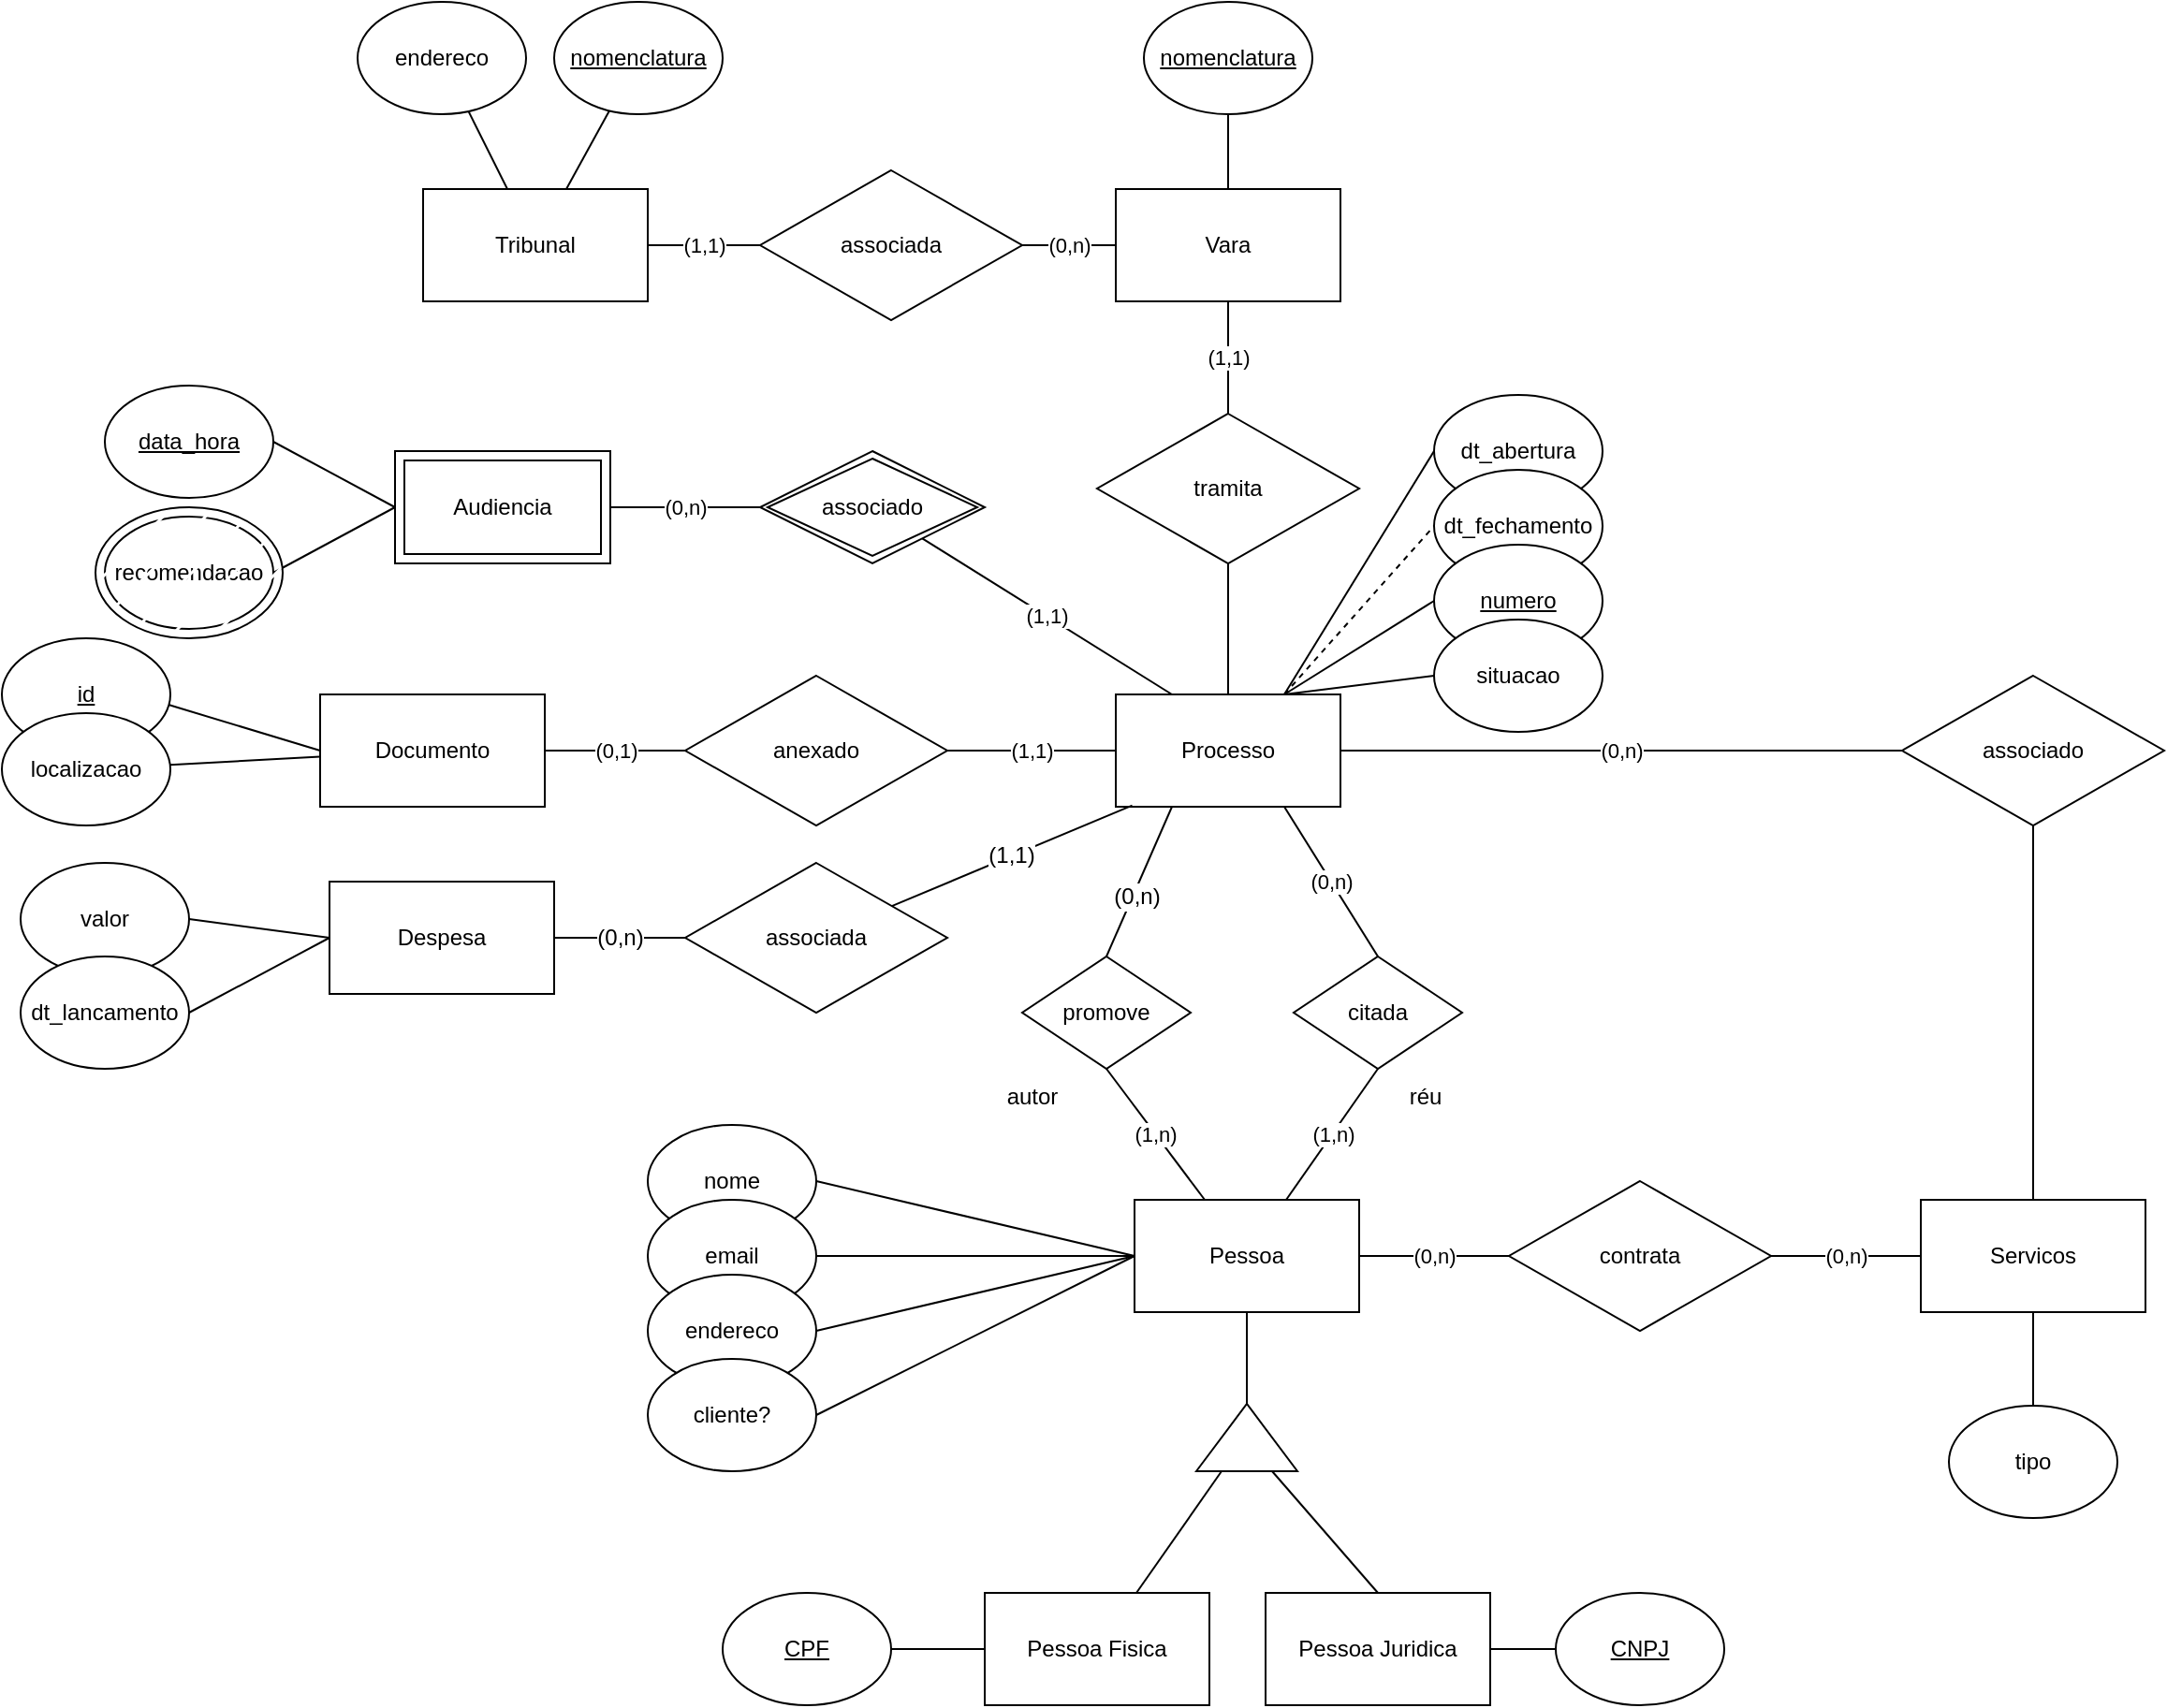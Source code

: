 <mxfile version="20.5.3" type="github">
  <diagram id="K0ar7Cwse-SMh7XNLmQT" name="Página-1">
    <mxGraphModel dx="1618" dy="934" grid="1" gridSize="10" guides="1" tooltips="1" connect="1" arrows="1" fold="1" page="0" pageScale="1" pageWidth="1600" pageHeight="1200" math="0" shadow="0">
      <root>
        <mxCell id="0" />
        <mxCell id="1" parent="0" />
        <mxCell id="tJY3ev-YgHuVydlI8XcM-3" style="edgeStyle=orthogonalEdgeStyle;rounded=0;orthogonalLoop=1;jettySize=auto;html=1;entryX=1;entryY=0.5;entryDx=0;entryDy=0;strokeColor=none;endArrow=none;endFill=0;" edge="1" parent="1" source="tJY3ev-YgHuVydlI8XcM-1" target="tJY3ev-YgHuVydlI8XcM-2">
          <mxGeometry relative="1" as="geometry" />
        </mxCell>
        <mxCell id="tJY3ev-YgHuVydlI8XcM-4" style="edgeStyle=orthogonalEdgeStyle;rounded=0;orthogonalLoop=1;jettySize=auto;html=1;endArrow=none;endFill=0;" edge="1" parent="1" source="tJY3ev-YgHuVydlI8XcM-1" target="tJY3ev-YgHuVydlI8XcM-2">
          <mxGeometry relative="1" as="geometry" />
        </mxCell>
        <mxCell id="tJY3ev-YgHuVydlI8XcM-11" value="(0,n)" style="edgeStyle=none;rounded=0;orthogonalLoop=1;jettySize=auto;html=1;exitX=1;exitY=0.5;exitDx=0;exitDy=0;entryX=0;entryY=0.5;entryDx=0;entryDy=0;endArrow=none;endFill=0;" edge="1" parent="1" source="tJY3ev-YgHuVydlI8XcM-1" target="tJY3ev-YgHuVydlI8XcM-9">
          <mxGeometry relative="1" as="geometry" />
        </mxCell>
        <mxCell id="tJY3ev-YgHuVydlI8XcM-99" style="edgeStyle=none;rounded=0;orthogonalLoop=1;jettySize=auto;html=1;exitX=0;exitY=0.5;exitDx=0;exitDy=0;entryX=1;entryY=0.5;entryDx=0;entryDy=0;fontFamily=Helvetica;fontSize=12;fontColor=default;endArrow=none;endFill=0;" edge="1" parent="1" source="tJY3ev-YgHuVydlI8XcM-1" target="tJY3ev-YgHuVydlI8XcM-32">
          <mxGeometry relative="1" as="geometry" />
        </mxCell>
        <mxCell id="tJY3ev-YgHuVydlI8XcM-100" style="edgeStyle=none;rounded=0;orthogonalLoop=1;jettySize=auto;html=1;exitX=0;exitY=0.5;exitDx=0;exitDy=0;entryX=1;entryY=0.5;entryDx=0;entryDy=0;fontFamily=Helvetica;fontSize=12;fontColor=default;endArrow=none;endFill=0;" edge="1" parent="1" source="tJY3ev-YgHuVydlI8XcM-1" target="tJY3ev-YgHuVydlI8XcM-33">
          <mxGeometry relative="1" as="geometry" />
        </mxCell>
        <mxCell id="tJY3ev-YgHuVydlI8XcM-101" style="edgeStyle=none;rounded=0;orthogonalLoop=1;jettySize=auto;html=1;exitX=0;exitY=0.5;exitDx=0;exitDy=0;entryX=1;entryY=0.5;entryDx=0;entryDy=0;fontFamily=Helvetica;fontSize=12;fontColor=default;endArrow=none;endFill=0;" edge="1" parent="1" source="tJY3ev-YgHuVydlI8XcM-1" target="tJY3ev-YgHuVydlI8XcM-34">
          <mxGeometry relative="1" as="geometry" />
        </mxCell>
        <mxCell id="tJY3ev-YgHuVydlI8XcM-102" style="edgeStyle=none;rounded=0;orthogonalLoop=1;jettySize=auto;html=1;exitX=0;exitY=0.5;exitDx=0;exitDy=0;entryX=1;entryY=0.5;entryDx=0;entryDy=0;fontFamily=Helvetica;fontSize=12;fontColor=default;endArrow=none;endFill=0;" edge="1" parent="1" source="tJY3ev-YgHuVydlI8XcM-1" target="tJY3ev-YgHuVydlI8XcM-98">
          <mxGeometry relative="1" as="geometry" />
        </mxCell>
        <mxCell id="tJY3ev-YgHuVydlI8XcM-1" value="Pessoa" style="rounded=0;whiteSpace=wrap;html=1;" vertex="1" parent="1">
          <mxGeometry x="815" y="785" width="120" height="60" as="geometry" />
        </mxCell>
        <mxCell id="tJY3ev-YgHuVydlI8XcM-2" value="" style="triangle;whiteSpace=wrap;html=1;rotation=-90;" vertex="1" parent="1">
          <mxGeometry x="857" y="885" width="36" height="54" as="geometry" />
        </mxCell>
        <mxCell id="tJY3ev-YgHuVydlI8XcM-7" style="edgeStyle=none;rounded=0;orthogonalLoop=1;jettySize=auto;html=1;entryX=0;entryY=0.25;entryDx=0;entryDy=0;endArrow=none;endFill=0;" edge="1" parent="1" source="tJY3ev-YgHuVydlI8XcM-5" target="tJY3ev-YgHuVydlI8XcM-2">
          <mxGeometry relative="1" as="geometry" />
        </mxCell>
        <mxCell id="tJY3ev-YgHuVydlI8XcM-5" value="Pessoa Fisica" style="rounded=0;whiteSpace=wrap;html=1;" vertex="1" parent="1">
          <mxGeometry x="735" y="995" width="120" height="60" as="geometry" />
        </mxCell>
        <mxCell id="tJY3ev-YgHuVydlI8XcM-8" style="edgeStyle=none;rounded=0;orthogonalLoop=1;jettySize=auto;html=1;exitX=0.5;exitY=0;exitDx=0;exitDy=0;entryX=0;entryY=0.75;entryDx=0;entryDy=0;endArrow=none;endFill=0;" edge="1" parent="1" source="tJY3ev-YgHuVydlI8XcM-6" target="tJY3ev-YgHuVydlI8XcM-2">
          <mxGeometry relative="1" as="geometry" />
        </mxCell>
        <mxCell id="tJY3ev-YgHuVydlI8XcM-6" value="Pessoa Juridica" style="rounded=0;whiteSpace=wrap;html=1;" vertex="1" parent="1">
          <mxGeometry x="885" y="995" width="120" height="60" as="geometry" />
        </mxCell>
        <mxCell id="tJY3ev-YgHuVydlI8XcM-12" value="(0,n)" style="edgeStyle=none;rounded=0;orthogonalLoop=1;jettySize=auto;html=1;endArrow=none;endFill=0;" edge="1" parent="1" source="tJY3ev-YgHuVydlI8XcM-9" target="tJY3ev-YgHuVydlI8XcM-10">
          <mxGeometry relative="1" as="geometry" />
        </mxCell>
        <mxCell id="tJY3ev-YgHuVydlI8XcM-9" value="contrata" style="rhombus;whiteSpace=wrap;html=1;" vertex="1" parent="1">
          <mxGeometry x="1015" y="775" width="140" height="80" as="geometry" />
        </mxCell>
        <mxCell id="tJY3ev-YgHuVydlI8XcM-10" value="Servicos" style="rounded=0;whiteSpace=wrap;html=1;" vertex="1" parent="1">
          <mxGeometry x="1235" y="785" width="120" height="60" as="geometry" />
        </mxCell>
        <mxCell id="tJY3ev-YgHuVydlI8XcM-14" style="edgeStyle=none;rounded=0;orthogonalLoop=1;jettySize=auto;html=1;exitX=0.5;exitY=0;exitDx=0;exitDy=0;entryX=0.5;entryY=1;entryDx=0;entryDy=0;endArrow=none;endFill=0;" edge="1" parent="1" source="tJY3ev-YgHuVydlI8XcM-13" target="tJY3ev-YgHuVydlI8XcM-10">
          <mxGeometry relative="1" as="geometry" />
        </mxCell>
        <mxCell id="tJY3ev-YgHuVydlI8XcM-13" value="tipo" style="ellipse;whiteSpace=wrap;html=1;" vertex="1" parent="1">
          <mxGeometry x="1250" y="895" width="90" height="60" as="geometry" />
        </mxCell>
        <mxCell id="tJY3ev-YgHuVydlI8XcM-16" style="edgeStyle=none;rounded=0;orthogonalLoop=1;jettySize=auto;html=1;endArrow=none;endFill=0;" edge="1" parent="1" source="tJY3ev-YgHuVydlI8XcM-15" target="tJY3ev-YgHuVydlI8XcM-10">
          <mxGeometry relative="1" as="geometry" />
        </mxCell>
        <mxCell id="tJY3ev-YgHuVydlI8XcM-18" value="(0,n)" style="edgeStyle=none;rounded=0;orthogonalLoop=1;jettySize=auto;html=1;endArrow=none;endFill=0;" edge="1" parent="1" source="tJY3ev-YgHuVydlI8XcM-15" target="tJY3ev-YgHuVydlI8XcM-17">
          <mxGeometry relative="1" as="geometry">
            <Array as="points" />
          </mxGeometry>
        </mxCell>
        <mxCell id="tJY3ev-YgHuVydlI8XcM-15" value="associado" style="rhombus;whiteSpace=wrap;html=1;" vertex="1" parent="1">
          <mxGeometry x="1225" y="505" width="140" height="80" as="geometry" />
        </mxCell>
        <mxCell id="tJY3ev-YgHuVydlI8XcM-49" value="(1,1)" style="edgeStyle=none;rounded=0;orthogonalLoop=1;jettySize=auto;html=1;exitX=0;exitY=0.5;exitDx=0;exitDy=0;entryX=1;entryY=0.5;entryDx=0;entryDy=0;endArrow=none;endFill=0;" edge="1" parent="1" source="tJY3ev-YgHuVydlI8XcM-17" target="tJY3ev-YgHuVydlI8XcM-48">
          <mxGeometry relative="1" as="geometry" />
        </mxCell>
        <mxCell id="tJY3ev-YgHuVydlI8XcM-73" style="edgeStyle=none;rounded=0;orthogonalLoop=1;jettySize=auto;html=1;exitX=0.75;exitY=0;exitDx=0;exitDy=0;entryX=0;entryY=0.5;entryDx=0;entryDy=0;endArrow=none;endFill=0;dashed=1;" edge="1" parent="1" source="tJY3ev-YgHuVydlI8XcM-17" target="tJY3ev-YgHuVydlI8XcM-67">
          <mxGeometry relative="1" as="geometry" />
        </mxCell>
        <mxCell id="tJY3ev-YgHuVydlI8XcM-74" style="edgeStyle=none;rounded=0;orthogonalLoop=1;jettySize=auto;html=1;exitX=0.75;exitY=0;exitDx=0;exitDy=0;entryX=0;entryY=0.5;entryDx=0;entryDy=0;endArrow=none;endFill=0;" edge="1" parent="1" source="tJY3ev-YgHuVydlI8XcM-17" target="tJY3ev-YgHuVydlI8XcM-68">
          <mxGeometry relative="1" as="geometry" />
        </mxCell>
        <mxCell id="tJY3ev-YgHuVydlI8XcM-75" style="edgeStyle=none;rounded=0;orthogonalLoop=1;jettySize=auto;html=1;exitX=0.75;exitY=0;exitDx=0;exitDy=0;entryX=0;entryY=0.5;entryDx=0;entryDy=0;endArrow=none;endFill=0;" edge="1" parent="1" source="tJY3ev-YgHuVydlI8XcM-17" target="tJY3ev-YgHuVydlI8XcM-69">
          <mxGeometry relative="1" as="geometry" />
        </mxCell>
        <mxCell id="tJY3ev-YgHuVydlI8XcM-78" value="(1,1)" style="edgeStyle=none;rounded=0;orthogonalLoop=1;jettySize=auto;html=1;exitX=0.25;exitY=0;exitDx=0;exitDy=0;endArrow=none;endFill=0;" edge="1" parent="1" source="tJY3ev-YgHuVydlI8XcM-17" target="i169hF5lUZLok6S_Cm58-11">
          <mxGeometry relative="1" as="geometry">
            <mxPoint x="699.493" y="435.29" as="targetPoint" />
          </mxGeometry>
        </mxCell>
        <mxCell id="tJY3ev-YgHuVydlI8XcM-17" value="Processo" style="rounded=0;whiteSpace=wrap;html=1;" vertex="1" parent="1">
          <mxGeometry x="805" y="515" width="120" height="60" as="geometry" />
        </mxCell>
        <mxCell id="tJY3ev-YgHuVydlI8XcM-29" value="(0,n)" style="edgeStyle=none;rounded=0;orthogonalLoop=1;jettySize=auto;html=1;exitX=0.5;exitY=0;exitDx=0;exitDy=0;entryX=0.75;entryY=1;entryDx=0;entryDy=0;endArrow=none;endFill=0;" edge="1" parent="1" source="tJY3ev-YgHuVydlI8XcM-21" target="tJY3ev-YgHuVydlI8XcM-17">
          <mxGeometry relative="1" as="geometry" />
        </mxCell>
        <mxCell id="tJY3ev-YgHuVydlI8XcM-31" value="(1,n)" style="edgeStyle=none;rounded=0;orthogonalLoop=1;jettySize=auto;html=1;exitX=0.5;exitY=1;exitDx=0;exitDy=0;endArrow=none;endFill=0;" edge="1" parent="1" source="tJY3ev-YgHuVydlI8XcM-21" target="tJY3ev-YgHuVydlI8XcM-1">
          <mxGeometry relative="1" as="geometry" />
        </mxCell>
        <mxCell id="tJY3ev-YgHuVydlI8XcM-21" value="citada" style="rhombus;whiteSpace=wrap;html=1;" vertex="1" parent="1">
          <mxGeometry x="900" y="655" width="90" height="60" as="geometry" />
        </mxCell>
        <mxCell id="tJY3ev-YgHuVydlI8XcM-28" style="edgeStyle=none;rounded=0;orthogonalLoop=1;jettySize=auto;html=1;exitX=0.5;exitY=0;exitDx=0;exitDy=0;entryX=0.25;entryY=1;entryDx=0;entryDy=0;endArrow=none;endFill=0;" edge="1" parent="1" source="tJY3ev-YgHuVydlI8XcM-23" target="tJY3ev-YgHuVydlI8XcM-17">
          <mxGeometry relative="1" as="geometry" />
        </mxCell>
        <mxCell id="i169hF5lUZLok6S_Cm58-1" value="(0,n)" style="edgeLabel;html=1;align=center;verticalAlign=middle;resizable=0;points=[];fontSize=12;fontFamily=Helvetica;fontColor=default;" vertex="1" connectable="0" parent="tJY3ev-YgHuVydlI8XcM-28">
          <mxGeometry x="-0.17" y="-1" relative="1" as="geometry">
            <mxPoint as="offset" />
          </mxGeometry>
        </mxCell>
        <mxCell id="tJY3ev-YgHuVydlI8XcM-30" value="(1,n)" style="edgeStyle=none;rounded=0;orthogonalLoop=1;jettySize=auto;html=1;exitX=0.5;exitY=1;exitDx=0;exitDy=0;endArrow=none;endFill=0;" edge="1" parent="1" source="tJY3ev-YgHuVydlI8XcM-23" target="tJY3ev-YgHuVydlI8XcM-1">
          <mxGeometry relative="1" as="geometry" />
        </mxCell>
        <mxCell id="tJY3ev-YgHuVydlI8XcM-23" value="promove" style="rhombus;whiteSpace=wrap;html=1;" vertex="1" parent="1">
          <mxGeometry x="755" y="655" width="90" height="60" as="geometry" />
        </mxCell>
        <mxCell id="tJY3ev-YgHuVydlI8XcM-24" value="autor" style="text;html=1;resizable=0;autosize=1;align=center;verticalAlign=middle;points=[];fillColor=none;strokeColor=none;rounded=0;" vertex="1" parent="1">
          <mxGeometry x="735" y="715" width="50" height="30" as="geometry" />
        </mxCell>
        <mxCell id="tJY3ev-YgHuVydlI8XcM-25" value="réu" style="text;html=1;resizable=0;autosize=1;align=center;verticalAlign=middle;points=[];fillColor=none;strokeColor=none;rounded=0;" vertex="1" parent="1">
          <mxGeometry x="950" y="715" width="40" height="30" as="geometry" />
        </mxCell>
        <mxCell id="tJY3ev-YgHuVydlI8XcM-32" value="nome" style="ellipse;whiteSpace=wrap;html=1;" vertex="1" parent="1">
          <mxGeometry x="555" y="745" width="90" height="60" as="geometry" />
        </mxCell>
        <mxCell id="tJY3ev-YgHuVydlI8XcM-33" value="email" style="ellipse;whiteSpace=wrap;html=1;" vertex="1" parent="1">
          <mxGeometry x="555" y="785" width="90" height="60" as="geometry" />
        </mxCell>
        <mxCell id="tJY3ev-YgHuVydlI8XcM-34" value="endereco" style="ellipse;whiteSpace=wrap;html=1;" vertex="1" parent="1">
          <mxGeometry x="555" y="825" width="90" height="60" as="geometry" />
        </mxCell>
        <mxCell id="tJY3ev-YgHuVydlI8XcM-46" style="edgeStyle=none;rounded=0;orthogonalLoop=1;jettySize=auto;html=1;endArrow=none;endFill=0;" edge="1" parent="1" source="tJY3ev-YgHuVydlI8XcM-44" target="tJY3ev-YgHuVydlI8XcM-5">
          <mxGeometry relative="1" as="geometry" />
        </mxCell>
        <mxCell id="tJY3ev-YgHuVydlI8XcM-44" value="&lt;u&gt;CPF&lt;/u&gt;" style="ellipse;whiteSpace=wrap;html=1;" vertex="1" parent="1">
          <mxGeometry x="595" y="995" width="90" height="60" as="geometry" />
        </mxCell>
        <mxCell id="tJY3ev-YgHuVydlI8XcM-47" style="edgeStyle=none;rounded=0;orthogonalLoop=1;jettySize=auto;html=1;endArrow=none;endFill=0;" edge="1" parent="1" source="tJY3ev-YgHuVydlI8XcM-45" target="tJY3ev-YgHuVydlI8XcM-6">
          <mxGeometry relative="1" as="geometry" />
        </mxCell>
        <mxCell id="tJY3ev-YgHuVydlI8XcM-45" value="&lt;u&gt;CNPJ&lt;/u&gt;" style="ellipse;whiteSpace=wrap;html=1;" vertex="1" parent="1">
          <mxGeometry x="1040" y="995" width="90" height="60" as="geometry" />
        </mxCell>
        <mxCell id="tJY3ev-YgHuVydlI8XcM-51" value="(0,1)" style="edgeStyle=none;rounded=0;orthogonalLoop=1;jettySize=auto;html=1;exitX=0;exitY=0.5;exitDx=0;exitDy=0;endArrow=none;endFill=0;" edge="1" parent="1" source="tJY3ev-YgHuVydlI8XcM-48" target="i169hF5lUZLok6S_Cm58-5">
          <mxGeometry relative="1" as="geometry">
            <mxPoint x="500" y="545" as="targetPoint" />
            <Array as="points">
              <mxPoint x="545" y="545" />
            </Array>
          </mxGeometry>
        </mxCell>
        <mxCell id="tJY3ev-YgHuVydlI8XcM-48" value="anexado" style="rhombus;whiteSpace=wrap;html=1;" vertex="1" parent="1">
          <mxGeometry x="575" y="505" width="140" height="80" as="geometry" />
        </mxCell>
        <mxCell id="tJY3ev-YgHuVydlI8XcM-53" style="edgeStyle=none;rounded=0;orthogonalLoop=1;jettySize=auto;html=1;exitX=0.5;exitY=1;exitDx=0;exitDy=0;entryX=0.5;entryY=0;entryDx=0;entryDy=0;endArrow=none;endFill=0;" edge="1" parent="1" source="tJY3ev-YgHuVydlI8XcM-52" target="tJY3ev-YgHuVydlI8XcM-17">
          <mxGeometry relative="1" as="geometry" />
        </mxCell>
        <mxCell id="tJY3ev-YgHuVydlI8XcM-55" value="(1,1)" style="edgeStyle=none;rounded=0;orthogonalLoop=1;jettySize=auto;html=1;exitX=0.5;exitY=0;exitDx=0;exitDy=0;entryX=0.5;entryY=1;entryDx=0;entryDy=0;endArrow=none;endFill=0;" edge="1" parent="1" source="tJY3ev-YgHuVydlI8XcM-52" target="tJY3ev-YgHuVydlI8XcM-54">
          <mxGeometry relative="1" as="geometry" />
        </mxCell>
        <mxCell id="tJY3ev-YgHuVydlI8XcM-52" value="tramita" style="rhombus;whiteSpace=wrap;html=1;" vertex="1" parent="1">
          <mxGeometry x="795" y="365" width="140" height="80" as="geometry" />
        </mxCell>
        <mxCell id="tJY3ev-YgHuVydlI8XcM-58" value="(0,n)" style="edgeStyle=none;rounded=0;orthogonalLoop=1;jettySize=auto;html=1;endArrow=none;endFill=0;" edge="1" parent="1" source="tJY3ev-YgHuVydlI8XcM-54" target="tJY3ev-YgHuVydlI8XcM-56">
          <mxGeometry relative="1" as="geometry" />
        </mxCell>
        <mxCell id="tJY3ev-YgHuVydlI8XcM-54" value="Vara" style="rounded=0;whiteSpace=wrap;html=1;" vertex="1" parent="1">
          <mxGeometry x="805" y="245" width="120" height="60" as="geometry" />
        </mxCell>
        <mxCell id="tJY3ev-YgHuVydlI8XcM-59" value="(1,1)" style="edgeStyle=none;rounded=0;orthogonalLoop=1;jettySize=auto;html=1;exitX=0;exitY=0.5;exitDx=0;exitDy=0;entryX=1;entryY=0.5;entryDx=0;entryDy=0;endArrow=none;endFill=0;" edge="1" parent="1" source="tJY3ev-YgHuVydlI8XcM-56" target="tJY3ev-YgHuVydlI8XcM-57">
          <mxGeometry relative="1" as="geometry" />
        </mxCell>
        <mxCell id="tJY3ev-YgHuVydlI8XcM-56" value="associada" style="rhombus;whiteSpace=wrap;html=1;" vertex="1" parent="1">
          <mxGeometry x="615" y="235" width="140" height="80" as="geometry" />
        </mxCell>
        <mxCell id="tJY3ev-YgHuVydlI8XcM-57" value="Tribunal" style="rounded=0;whiteSpace=wrap;html=1;" vertex="1" parent="1">
          <mxGeometry x="435" y="245" width="120" height="60" as="geometry" />
        </mxCell>
        <mxCell id="tJY3ev-YgHuVydlI8XcM-61" style="edgeStyle=none;rounded=0;orthogonalLoop=1;jettySize=auto;html=1;entryX=0.5;entryY=0;entryDx=0;entryDy=0;endArrow=none;endFill=0;" edge="1" parent="1" source="tJY3ev-YgHuVydlI8XcM-60" target="tJY3ev-YgHuVydlI8XcM-54">
          <mxGeometry relative="1" as="geometry" />
        </mxCell>
        <mxCell id="tJY3ev-YgHuVydlI8XcM-60" value="&lt;u&gt;nomenclatura&lt;/u&gt;" style="ellipse;whiteSpace=wrap;html=1;" vertex="1" parent="1">
          <mxGeometry x="820" y="145" width="90" height="60" as="geometry" />
        </mxCell>
        <mxCell id="tJY3ev-YgHuVydlI8XcM-65" style="edgeStyle=none;rounded=0;orthogonalLoop=1;jettySize=auto;html=1;endArrow=none;endFill=0;" edge="1" parent="1" source="tJY3ev-YgHuVydlI8XcM-62" target="tJY3ev-YgHuVydlI8XcM-57">
          <mxGeometry relative="1" as="geometry" />
        </mxCell>
        <mxCell id="tJY3ev-YgHuVydlI8XcM-62" value="endereco" style="ellipse;whiteSpace=wrap;html=1;" vertex="1" parent="1">
          <mxGeometry x="400" y="145" width="90" height="60" as="geometry" />
        </mxCell>
        <mxCell id="tJY3ev-YgHuVydlI8XcM-64" style="edgeStyle=none;rounded=0;orthogonalLoop=1;jettySize=auto;html=1;endArrow=none;endFill=0;" edge="1" parent="1" source="tJY3ev-YgHuVydlI8XcM-63" target="tJY3ev-YgHuVydlI8XcM-57">
          <mxGeometry relative="1" as="geometry" />
        </mxCell>
        <mxCell id="tJY3ev-YgHuVydlI8XcM-63" value="&lt;u&gt;nomenclatura&lt;/u&gt;" style="ellipse;whiteSpace=wrap;html=1;" vertex="1" parent="1">
          <mxGeometry x="505" y="145" width="90" height="60" as="geometry" />
        </mxCell>
        <mxCell id="tJY3ev-YgHuVydlI8XcM-70" style="edgeStyle=none;rounded=0;orthogonalLoop=1;jettySize=auto;html=1;exitX=0;exitY=0.5;exitDx=0;exitDy=0;entryX=0.75;entryY=0;entryDx=0;entryDy=0;endArrow=none;endFill=0;" edge="1" parent="1" source="tJY3ev-YgHuVydlI8XcM-66" target="tJY3ev-YgHuVydlI8XcM-17">
          <mxGeometry relative="1" as="geometry" />
        </mxCell>
        <mxCell id="tJY3ev-YgHuVydlI8XcM-66" value="dt_abertura" style="ellipse;whiteSpace=wrap;html=1;" vertex="1" parent="1">
          <mxGeometry x="975" y="355" width="90" height="60" as="geometry" />
        </mxCell>
        <mxCell id="tJY3ev-YgHuVydlI8XcM-67" value="dt_fechamento" style="ellipse;whiteSpace=wrap;html=1;" vertex="1" parent="1">
          <mxGeometry x="975" y="395" width="90" height="60" as="geometry" />
        </mxCell>
        <mxCell id="tJY3ev-YgHuVydlI8XcM-68" value="&lt;u&gt;numero&lt;/u&gt;" style="ellipse;whiteSpace=wrap;html=1;" vertex="1" parent="1">
          <mxGeometry x="975" y="435" width="90" height="60" as="geometry" />
        </mxCell>
        <mxCell id="tJY3ev-YgHuVydlI8XcM-69" value="situacao" style="ellipse;whiteSpace=wrap;html=1;" vertex="1" parent="1">
          <mxGeometry x="975" y="475" width="90" height="60" as="geometry" />
        </mxCell>
        <mxCell id="tJY3ev-YgHuVydlI8XcM-85" style="edgeStyle=none;rounded=0;orthogonalLoop=1;jettySize=auto;html=1;exitX=0;exitY=0.5;exitDx=0;exitDy=0;entryX=1;entryY=0.5;entryDx=0;entryDy=0;fontFamily=Helvetica;fontSize=12;fontColor=default;endArrow=none;endFill=0;" edge="1" parent="1" source="i169hF5lUZLok6S_Cm58-3" target="tJY3ev-YgHuVydlI8XcM-81">
          <mxGeometry relative="1" as="geometry">
            <mxPoint x="415" y="415" as="sourcePoint" />
          </mxGeometry>
        </mxCell>
        <mxCell id="tJY3ev-YgHuVydlI8XcM-79" value="(0,n)" style="edgeStyle=none;rounded=0;orthogonalLoop=1;jettySize=auto;html=1;endArrow=none;endFill=0;" edge="1" parent="1" source="i169hF5lUZLok6S_Cm58-11" target="i169hF5lUZLok6S_Cm58-3">
          <mxGeometry relative="1" as="geometry">
            <mxPoint x="595" y="415" as="sourcePoint" />
            <mxPoint x="535" y="415" as="targetPoint" />
          </mxGeometry>
        </mxCell>
        <mxCell id="tJY3ev-YgHuVydlI8XcM-82" style="edgeStyle=none;rounded=0;orthogonalLoop=1;jettySize=auto;html=1;exitX=1;exitY=0.5;exitDx=0;exitDy=0;entryX=0;entryY=0.5;entryDx=0;entryDy=0;fontFamily=Helvetica;fontSize=12;fontColor=default;endArrow=none;endFill=0;" edge="1" parent="1" source="tJY3ev-YgHuVydlI8XcM-80" target="i169hF5lUZLok6S_Cm58-3">
          <mxGeometry relative="1" as="geometry">
            <mxPoint x="415" y="415" as="targetPoint" />
          </mxGeometry>
        </mxCell>
        <mxCell id="tJY3ev-YgHuVydlI8XcM-80" value="&lt;u&gt;data_hora&lt;/u&gt;" style="ellipse;whiteSpace=wrap;html=1;" vertex="1" parent="1">
          <mxGeometry x="265" y="350" width="90" height="60" as="geometry" />
        </mxCell>
        <mxCell id="tJY3ev-YgHuVydlI8XcM-81" value="recomendacao" style="ellipse;whiteSpace=wrap;html=1;" vertex="1" parent="1">
          <mxGeometry x="265" y="420" width="90" height="60" as="geometry" />
        </mxCell>
        <mxCell id="tJY3ev-YgHuVydlI8XcM-86" value="" style="ellipse;whiteSpace=wrap;html=1;fillStyle=hatch;" vertex="1" parent="1">
          <mxGeometry x="260" y="415" width="100" height="70" as="geometry" />
        </mxCell>
        <mxCell id="tJY3ev-YgHuVydlI8XcM-88" value="(1,1)" style="edgeStyle=none;rounded=0;orthogonalLoop=1;jettySize=auto;html=1;entryX=0.073;entryY=0.988;entryDx=0;entryDy=0;entryPerimeter=0;fontFamily=Helvetica;fontSize=12;fontColor=default;endArrow=none;endFill=0;" edge="1" parent="1" source="tJY3ev-YgHuVydlI8XcM-87" target="tJY3ev-YgHuVydlI8XcM-17">
          <mxGeometry relative="1" as="geometry" />
        </mxCell>
        <mxCell id="tJY3ev-YgHuVydlI8XcM-87" value="associada" style="rhombus;whiteSpace=wrap;html=1;" vertex="1" parent="1">
          <mxGeometry x="575" y="605" width="140" height="80" as="geometry" />
        </mxCell>
        <mxCell id="tJY3ev-YgHuVydlI8XcM-90" value="(0,n)" style="edgeStyle=none;rounded=0;orthogonalLoop=1;jettySize=auto;html=1;exitX=1;exitY=0.5;exitDx=0;exitDy=0;entryX=0;entryY=0.5;entryDx=0;entryDy=0;fontFamily=Helvetica;fontSize=12;fontColor=default;endArrow=none;endFill=0;" edge="1" parent="1" source="tJY3ev-YgHuVydlI8XcM-89" target="tJY3ev-YgHuVydlI8XcM-87">
          <mxGeometry relative="1" as="geometry" />
        </mxCell>
        <mxCell id="tJY3ev-YgHuVydlI8XcM-96" style="edgeStyle=none;rounded=0;orthogonalLoop=1;jettySize=auto;html=1;exitX=0;exitY=0.5;exitDx=0;exitDy=0;entryX=1;entryY=0.5;entryDx=0;entryDy=0;fontFamily=Helvetica;fontSize=12;fontColor=default;endArrow=none;endFill=0;" edge="1" parent="1" source="tJY3ev-YgHuVydlI8XcM-89" target="tJY3ev-YgHuVydlI8XcM-92">
          <mxGeometry relative="1" as="geometry" />
        </mxCell>
        <mxCell id="tJY3ev-YgHuVydlI8XcM-97" style="edgeStyle=none;rounded=0;orthogonalLoop=1;jettySize=auto;html=1;exitX=0;exitY=0.5;exitDx=0;exitDy=0;entryX=1;entryY=0.5;entryDx=0;entryDy=0;fontFamily=Helvetica;fontSize=12;fontColor=default;endArrow=none;endFill=0;" edge="1" parent="1" source="tJY3ev-YgHuVydlI8XcM-89" target="tJY3ev-YgHuVydlI8XcM-94">
          <mxGeometry relative="1" as="geometry" />
        </mxCell>
        <mxCell id="tJY3ev-YgHuVydlI8XcM-89" value="Despesa" style="rounded=0;whiteSpace=wrap;html=1;" vertex="1" parent="1">
          <mxGeometry x="385" y="615" width="120" height="60" as="geometry" />
        </mxCell>
        <mxCell id="tJY3ev-YgHuVydlI8XcM-92" value="valor" style="ellipse;whiteSpace=wrap;html=1;" vertex="1" parent="1">
          <mxGeometry x="220" y="605" width="90" height="60" as="geometry" />
        </mxCell>
        <mxCell id="tJY3ev-YgHuVydlI8XcM-94" value="dt_lancamento" style="ellipse;whiteSpace=wrap;html=1;" vertex="1" parent="1">
          <mxGeometry x="220" y="655" width="90" height="60" as="geometry" />
        </mxCell>
        <mxCell id="tJY3ev-YgHuVydlI8XcM-98" value="cliente?" style="ellipse;whiteSpace=wrap;html=1;" vertex="1" parent="1">
          <mxGeometry x="555" y="870" width="90" height="60" as="geometry" />
        </mxCell>
        <mxCell id="i169hF5lUZLok6S_Cm58-3" value="Audiencia" style="shape=ext;margin=3;double=1;whiteSpace=wrap;html=1;align=center;strokeColor=default;fontFamily=Helvetica;fontSize=12;fontColor=default;fillColor=default;" vertex="1" parent="1">
          <mxGeometry x="420" y="385" width="115" height="60" as="geometry" />
        </mxCell>
        <mxCell id="i169hF5lUZLok6S_Cm58-9" style="edgeStyle=none;rounded=0;orthogonalLoop=1;jettySize=auto;html=1;fontFamily=Helvetica;fontSize=12;fontColor=default;endArrow=none;endFill=0;" edge="1" parent="1" source="i169hF5lUZLok6S_Cm58-5" target="i169hF5lUZLok6S_Cm58-8">
          <mxGeometry relative="1" as="geometry" />
        </mxCell>
        <mxCell id="i169hF5lUZLok6S_Cm58-10" style="edgeStyle=none;rounded=0;orthogonalLoop=1;jettySize=auto;html=1;exitX=0;exitY=0.5;exitDx=0;exitDy=0;entryX=0.989;entryY=0.592;entryDx=0;entryDy=0;entryPerimeter=0;fontFamily=Helvetica;fontSize=12;fontColor=default;endArrow=none;endFill=0;" edge="1" parent="1" source="i169hF5lUZLok6S_Cm58-5" target="i169hF5lUZLok6S_Cm58-6">
          <mxGeometry relative="1" as="geometry" />
        </mxCell>
        <mxCell id="i169hF5lUZLok6S_Cm58-5" value="Documento" style="rounded=0;whiteSpace=wrap;html=1;" vertex="1" parent="1">
          <mxGeometry x="380" y="515" width="120" height="60" as="geometry" />
        </mxCell>
        <mxCell id="i169hF5lUZLok6S_Cm58-6" value="&lt;u&gt;id&lt;/u&gt;" style="ellipse;whiteSpace=wrap;html=1;" vertex="1" parent="1">
          <mxGeometry x="210" y="485" width="90" height="60" as="geometry" />
        </mxCell>
        <mxCell id="i169hF5lUZLok6S_Cm58-8" value="localizacao" style="ellipse;whiteSpace=wrap;html=1;" vertex="1" parent="1">
          <mxGeometry x="210" y="525" width="90" height="60" as="geometry" />
        </mxCell>
        <mxCell id="i169hF5lUZLok6S_Cm58-11" value="associado" style="shape=rhombus;double=1;perimeter=rhombusPerimeter;whiteSpace=wrap;html=1;align=center;strokeColor=default;fontFamily=Helvetica;fontSize=12;fontColor=default;fillColor=default;" vertex="1" parent="1">
          <mxGeometry x="615" y="385" width="120" height="60" as="geometry" />
        </mxCell>
      </root>
    </mxGraphModel>
  </diagram>
</mxfile>

